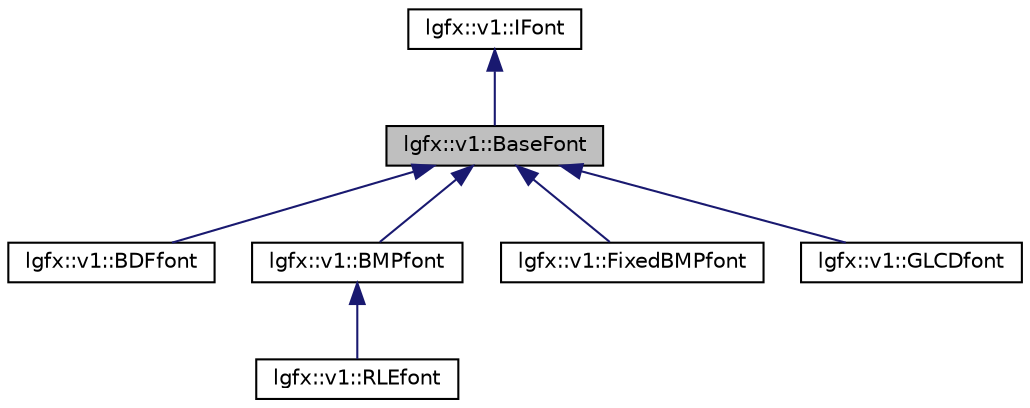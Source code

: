digraph "lgfx::v1::BaseFont"
{
 // LATEX_PDF_SIZE
  edge [fontname="Helvetica",fontsize="10",labelfontname="Helvetica",labelfontsize="10"];
  node [fontname="Helvetica",fontsize="10",shape=record];
  Node1 [label="lgfx::v1::BaseFont",height=0.2,width=0.4,color="black", fillcolor="grey75", style="filled", fontcolor="black",tooltip=" "];
  Node2 -> Node1 [dir="back",color="midnightblue",fontsize="10",style="solid",fontname="Helvetica"];
  Node2 [label="lgfx::v1::IFont",height=0.2,width=0.4,color="black", fillcolor="white", style="filled",URL="$de/d3b/structlgfx_1_1v1_1_1IFont.html",tooltip=" "];
  Node1 -> Node3 [dir="back",color="midnightblue",fontsize="10",style="solid",fontname="Helvetica"];
  Node3 [label="lgfx::v1::BDFfont",height=0.2,width=0.4,color="black", fillcolor="white", style="filled",URL="$db/d78/structlgfx_1_1v1_1_1BDFfont.html",tooltip=" "];
  Node1 -> Node4 [dir="back",color="midnightblue",fontsize="10",style="solid",fontname="Helvetica"];
  Node4 [label="lgfx::v1::BMPfont",height=0.2,width=0.4,color="black", fillcolor="white", style="filled",URL="$d1/df6/structlgfx_1_1v1_1_1BMPfont.html",tooltip=" "];
  Node4 -> Node5 [dir="back",color="midnightblue",fontsize="10",style="solid",fontname="Helvetica"];
  Node5 [label="lgfx::v1::RLEfont",height=0.2,width=0.4,color="black", fillcolor="white", style="filled",URL="$dc/dc2/structlgfx_1_1v1_1_1RLEfont.html",tooltip=" "];
  Node1 -> Node6 [dir="back",color="midnightblue",fontsize="10",style="solid",fontname="Helvetica"];
  Node6 [label="lgfx::v1::FixedBMPfont",height=0.2,width=0.4,color="black", fillcolor="white", style="filled",URL="$d2/dec/structlgfx_1_1v1_1_1FixedBMPfont.html",tooltip=" "];
  Node1 -> Node7 [dir="back",color="midnightblue",fontsize="10",style="solid",fontname="Helvetica"];
  Node7 [label="lgfx::v1::GLCDfont",height=0.2,width=0.4,color="black", fillcolor="white", style="filled",URL="$dd/dfc/structlgfx_1_1v1_1_1GLCDfont.html",tooltip=" "];
}
